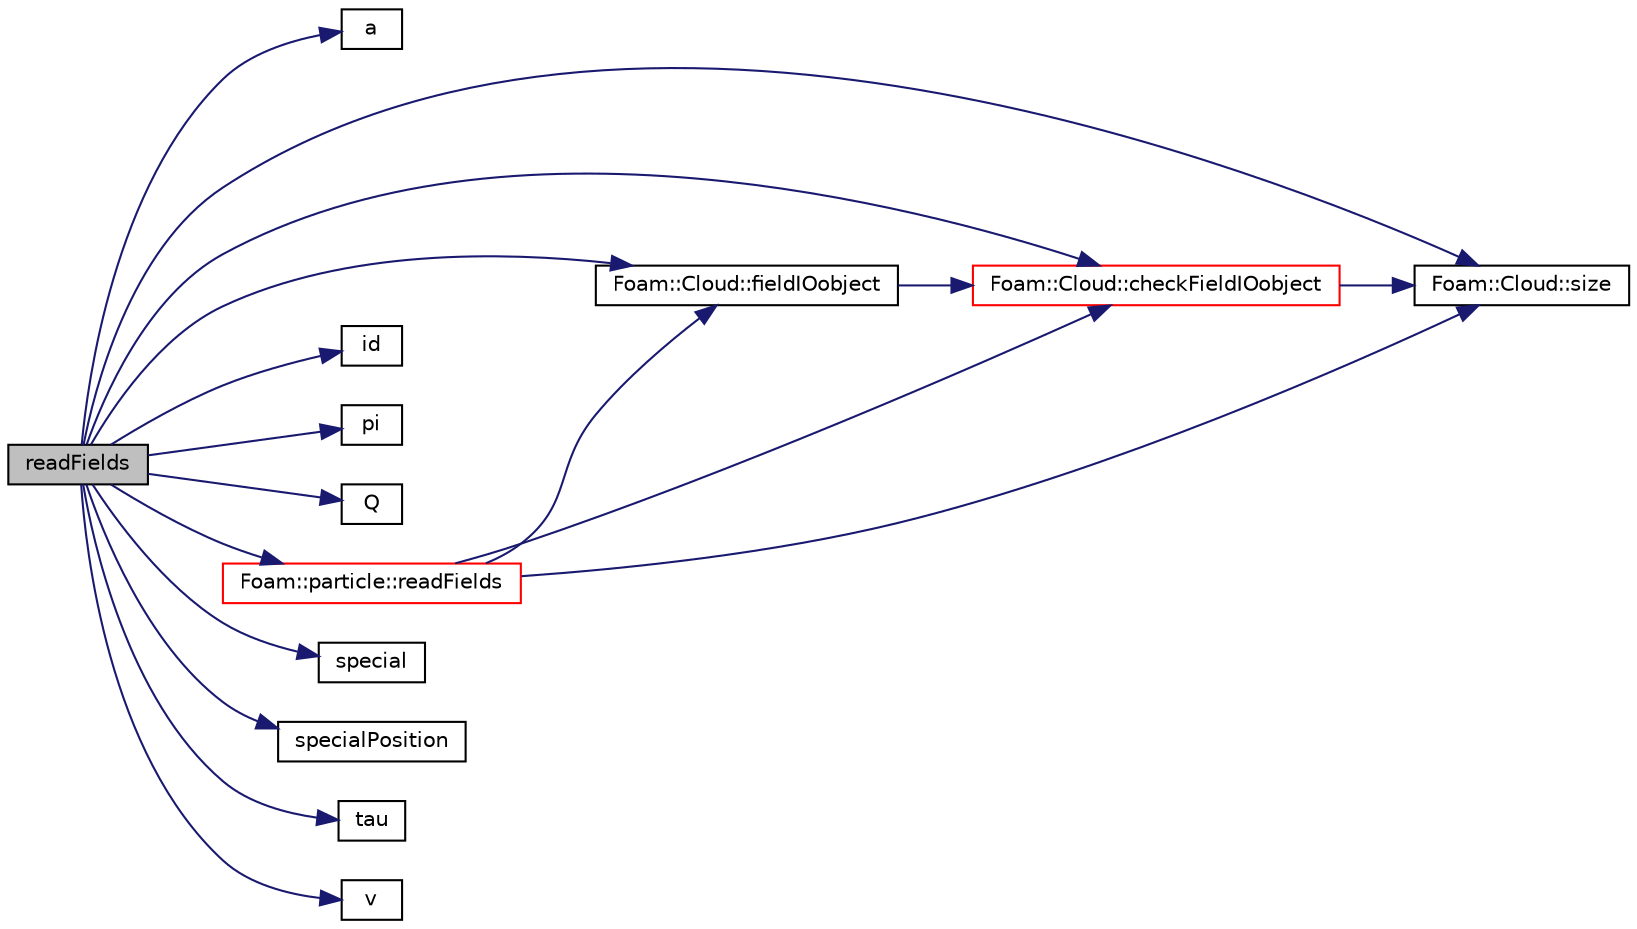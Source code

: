digraph "readFields"
{
  bgcolor="transparent";
  edge [fontname="Helvetica",fontsize="10",labelfontname="Helvetica",labelfontsize="10"];
  node [fontname="Helvetica",fontsize="10",shape=record];
  rankdir="LR";
  Node1 [label="readFields",height=0.2,width=0.4,color="black", fillcolor="grey75", style="filled", fontcolor="black"];
  Node1 -> Node2 [color="midnightblue",fontsize="10",style="solid",fontname="Helvetica"];
  Node2 [label="a",height=0.2,width=0.4,color="black",URL="$a01554.html#a8120b9b89bebf8a3e4065716cdfaa769"];
  Node1 -> Node3 [color="midnightblue",fontsize="10",style="solid",fontname="Helvetica"];
  Node3 [label="Foam::Cloud::checkFieldIOobject",height=0.2,width=0.4,color="red",URL="$a00277.html#a486af0edf3690d838e57019f1b256cd2",tooltip="Check lagrangian data field. "];
  Node3 -> Node4 [color="midnightblue",fontsize="10",style="solid",fontname="Helvetica"];
  Node4 [label="Foam::Cloud::size",height=0.2,width=0.4,color="black",URL="$a00277.html#a65cea301e2d6033c43932d12d91c792f"];
  Node1 -> Node5 [color="midnightblue",fontsize="10",style="solid",fontname="Helvetica"];
  Node5 [label="Foam::Cloud::fieldIOobject",height=0.2,width=0.4,color="black",URL="$a00277.html#aeff14efb16617f98e54d9c0c0ac06a37",tooltip="Helper to construct IOobject for field and current time. "];
  Node5 -> Node3 [color="midnightblue",fontsize="10",style="solid",fontname="Helvetica"];
  Node1 -> Node6 [color="midnightblue",fontsize="10",style="solid",fontname="Helvetica"];
  Node6 [label="id",height=0.2,width=0.4,color="black",URL="$a01554.html#a4fa3adf67f199855a290fef16532c397"];
  Node1 -> Node7 [color="midnightblue",fontsize="10",style="solid",fontname="Helvetica"];
  Node7 [label="pi",height=0.2,width=0.4,color="black",URL="$a01554.html#a1cc92c39ba824b7a57038a0f091e6b07"];
  Node1 -> Node8 [color="midnightblue",fontsize="10",style="solid",fontname="Helvetica"];
  Node8 [label="Q",height=0.2,width=0.4,color="black",URL="$a01554.html#adbd03671c8f3b17c625f78614c926560"];
  Node1 -> Node9 [color="midnightblue",fontsize="10",style="solid",fontname="Helvetica"];
  Node9 [label="Foam::particle::readFields",height=0.2,width=0.4,color="red",URL="$a01813.html#ae1118a08fed2fe58c47d9142f0f131af",tooltip="Read the fields associated with the owner cloud. "];
  Node9 -> Node4 [color="midnightblue",fontsize="10",style="solid",fontname="Helvetica"];
  Node9 -> Node5 [color="midnightblue",fontsize="10",style="solid",fontname="Helvetica"];
  Node9 -> Node3 [color="midnightblue",fontsize="10",style="solid",fontname="Helvetica"];
  Node1 -> Node4 [color="midnightblue",fontsize="10",style="solid",fontname="Helvetica"];
  Node1 -> Node10 [color="midnightblue",fontsize="10",style="solid",fontname="Helvetica"];
  Node10 [label="special",height=0.2,width=0.4,color="black",URL="$a01554.html#adb959ee90b7f37332bb18efd52c20f19"];
  Node1 -> Node11 [color="midnightblue",fontsize="10",style="solid",fontname="Helvetica"];
  Node11 [label="specialPosition",height=0.2,width=0.4,color="black",URL="$a01554.html#a3ac9f023044298580bd3dec048c330fb"];
  Node1 -> Node12 [color="midnightblue",fontsize="10",style="solid",fontname="Helvetica"];
  Node12 [label="tau",height=0.2,width=0.4,color="black",URL="$a01554.html#a0a1b36cbb4ba6ecf72cb00989694aaa1"];
  Node1 -> Node13 [color="midnightblue",fontsize="10",style="solid",fontname="Helvetica"];
  Node13 [label="v",height=0.2,width=0.4,color="black",URL="$a01554.html#a7769344d07ff72267a3d5d2882df60c2"];
}
